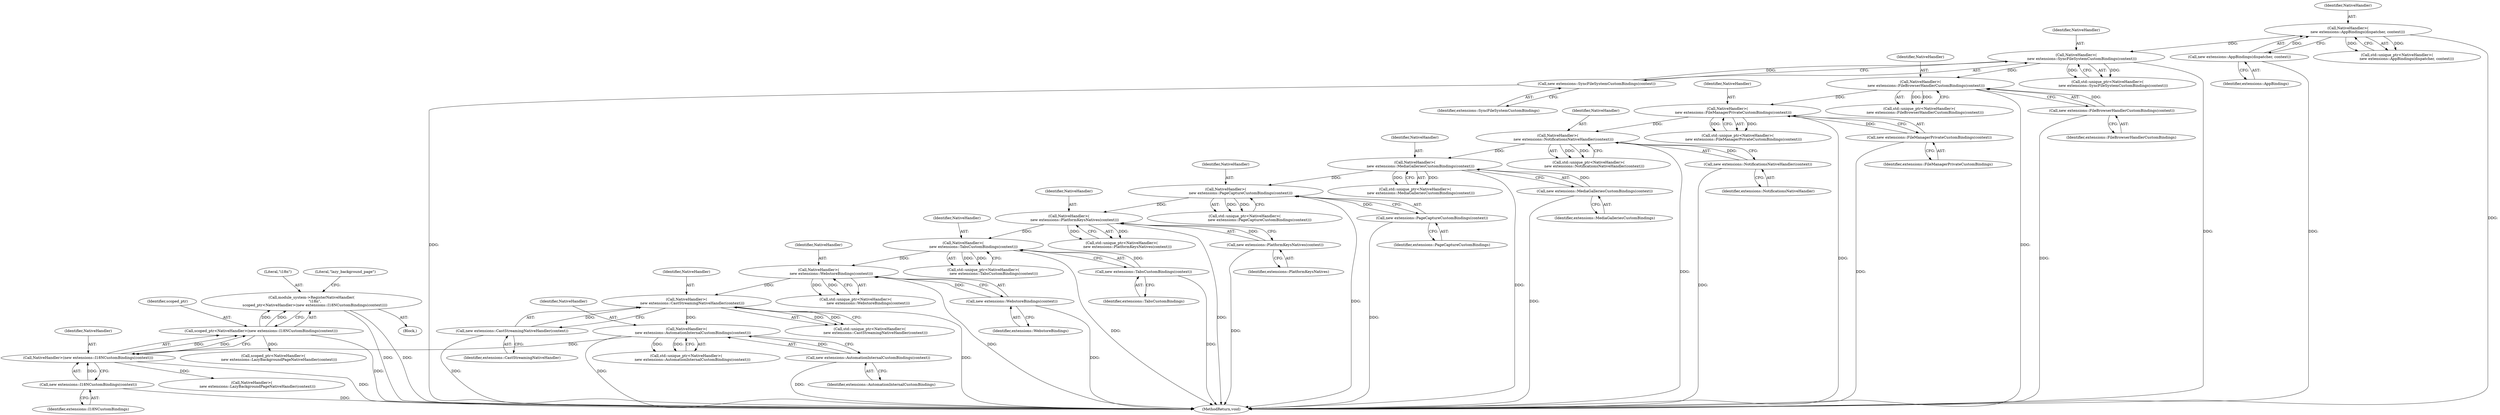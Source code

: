 digraph "0_Chrome_c0569cc04741cccf6548c2169fcc1609d958523f@API" {
"1000206" [label="(Call,module_system->RegisterNativeHandler(\n      \"i18n\",\n      scoped_ptr<NativeHandler>(new extensions::I18NCustomBindings(context))))"];
"1000208" [label="(Call,scoped_ptr<NativeHandler>(new extensions::I18NCustomBindings(context)))"];
"1000210" [label="(Call,NativeHandler>(new extensions::I18NCustomBindings(context)))"];
"1000202" [label="(Call,NativeHandler>(\n           new extensions::AutomationInternalCustomBindings(context)))"];
"1000194" [label="(Call,NativeHandler>(\n          new extensions::CastStreamingNativeHandler(context)))"];
"1000186" [label="(Call,NativeHandler>(\n                      new extensions::WebstoreBindings(context)))"];
"1000178" [label="(Call,NativeHandler>(\n                  new extensions::TabsCustomBindings(context)))"];
"1000170" [label="(Call,NativeHandler>(\n          new extensions::PlatformKeysNatives(context)))"];
"1000162" [label="(Call,NativeHandler>(\n                          new extensions::PageCaptureCustomBindings(context)))"];
"1000154" [label="(Call,NativeHandler>(\n          new extensions::MediaGalleriesCustomBindings(context)))"];
"1000146" [label="(Call,NativeHandler>(\n          new extensions::NotificationsNativeHandler(context)))"];
"1000138" [label="(Call,NativeHandler>(\n          new extensions::FileManagerPrivateCustomBindings(context)))"];
"1000130" [label="(Call,NativeHandler>(\n          new extensions::FileBrowserHandlerCustomBindings(context)))"];
"1000122" [label="(Call,NativeHandler>(\n          new extensions::SyncFileSystemCustomBindings(context)))"];
"1000114" [label="(Call,NativeHandler>(\n                 new extensions::AppBindings(dispatcher, context)))"];
"1000116" [label="(Call,new extensions::AppBindings(dispatcher, context))"];
"1000124" [label="(Call,new extensions::SyncFileSystemCustomBindings(context))"];
"1000132" [label="(Call,new extensions::FileBrowserHandlerCustomBindings(context))"];
"1000140" [label="(Call,new extensions::FileManagerPrivateCustomBindings(context))"];
"1000148" [label="(Call,new extensions::NotificationsNativeHandler(context))"];
"1000156" [label="(Call,new extensions::MediaGalleriesCustomBindings(context))"];
"1000164" [label="(Call,new extensions::PageCaptureCustomBindings(context))"];
"1000172" [label="(Call,new extensions::PlatformKeysNatives(context))"];
"1000180" [label="(Call,new extensions::TabsCustomBindings(context))"];
"1000188" [label="(Call,new extensions::WebstoreBindings(context))"];
"1000196" [label="(Call,new extensions::CastStreamingNativeHandler(context))"];
"1000204" [label="(Call,new extensions::AutomationInternalCustomBindings(context))"];
"1000212" [label="(Call,new extensions::I18NCustomBindings(context))"];
"1000157" [label="(Identifier,extensions::MediaGalleriesCustomBindings)"];
"1000189" [label="(Identifier,extensions::WebstoreBindings)"];
"1000123" [label="(Identifier,NativeHandler)"];
"1000222" [label="(MethodReturn,void)"];
"1000180" [label="(Call,new extensions::TabsCustomBindings(context))"];
"1000188" [label="(Call,new extensions::WebstoreBindings(context))"];
"1000170" [label="(Call,NativeHandler>(\n          new extensions::PlatformKeysNatives(context)))"];
"1000112" [label="(Call,std::unique_ptr<NativeHandler>(\n                 new extensions::AppBindings(dispatcher, context)))"];
"1000116" [label="(Call,new extensions::AppBindings(dispatcher, context))"];
"1000136" [label="(Call,std::unique_ptr<NativeHandler>(\n          new extensions::FileManagerPrivateCustomBindings(context)))"];
"1000192" [label="(Call,std::unique_ptr<NativeHandler>(\n          new extensions::CastStreamingNativeHandler(context)))"];
"1000155" [label="(Identifier,NativeHandler)"];
"1000212" [label="(Call,new extensions::I18NCustomBindings(context))"];
"1000187" [label="(Identifier,NativeHandler)"];
"1000144" [label="(Call,std::unique_ptr<NativeHandler>(\n          new extensions::NotificationsNativeHandler(context)))"];
"1000148" [label="(Call,new extensions::NotificationsNativeHandler(context))"];
"1000114" [label="(Call,NativeHandler>(\n                 new extensions::AppBindings(dispatcher, context)))"];
"1000178" [label="(Call,NativeHandler>(\n                  new extensions::TabsCustomBindings(context)))"];
"1000205" [label="(Identifier,extensions::AutomationInternalCustomBindings)"];
"1000200" [label="(Call,std::unique_ptr<NativeHandler>(\n           new extensions::AutomationInternalCustomBindings(context)))"];
"1000124" [label="(Call,new extensions::SyncFileSystemCustomBindings(context))"];
"1000184" [label="(Call,std::unique_ptr<NativeHandler>(\n                      new extensions::WebstoreBindings(context)))"];
"1000138" [label="(Call,NativeHandler>(\n          new extensions::FileManagerPrivateCustomBindings(context)))"];
"1000218" [label="(Call,NativeHandler>(\n          new extensions::LazyBackgroundPageNativeHandler(context)))"];
"1000186" [label="(Call,NativeHandler>(\n                      new extensions::WebstoreBindings(context)))"];
"1000109" [label="(Block,)"];
"1000194" [label="(Call,NativeHandler>(\n          new extensions::CastStreamingNativeHandler(context)))"];
"1000207" [label="(Literal,\"i18n\")"];
"1000125" [label="(Identifier,extensions::SyncFileSystemCustomBindings)"];
"1000181" [label="(Identifier,extensions::TabsCustomBindings)"];
"1000208" [label="(Call,scoped_ptr<NativeHandler>(new extensions::I18NCustomBindings(context)))"];
"1000206" [label="(Call,module_system->RegisterNativeHandler(\n      \"i18n\",\n      scoped_ptr<NativeHandler>(new extensions::I18NCustomBindings(context))))"];
"1000196" [label="(Call,new extensions::CastStreamingNativeHandler(context))"];
"1000152" [label="(Call,std::unique_ptr<NativeHandler>(\n          new extensions::MediaGalleriesCustomBindings(context)))"];
"1000115" [label="(Identifier,NativeHandler)"];
"1000117" [label="(Identifier,extensions::AppBindings)"];
"1000202" [label="(Call,NativeHandler>(\n           new extensions::AutomationInternalCustomBindings(context)))"];
"1000168" [label="(Call,std::unique_ptr<NativeHandler>(\n          new extensions::PlatformKeysNatives(context)))"];
"1000176" [label="(Call,std::unique_ptr<NativeHandler>(\n                  new extensions::TabsCustomBindings(context)))"];
"1000162" [label="(Call,NativeHandler>(\n                          new extensions::PageCaptureCustomBindings(context)))"];
"1000140" [label="(Call,new extensions::FileManagerPrivateCustomBindings(context))"];
"1000128" [label="(Call,std::unique_ptr<NativeHandler>(\n          new extensions::FileBrowserHandlerCustomBindings(context)))"];
"1000133" [label="(Identifier,extensions::FileBrowserHandlerCustomBindings)"];
"1000204" [label="(Call,new extensions::AutomationInternalCustomBindings(context))"];
"1000149" [label="(Identifier,extensions::NotificationsNativeHandler)"];
"1000210" [label="(Call,NativeHandler>(new extensions::I18NCustomBindings(context)))"];
"1000203" [label="(Identifier,NativeHandler)"];
"1000172" [label="(Call,new extensions::PlatformKeysNatives(context))"];
"1000165" [label="(Identifier,extensions::PageCaptureCustomBindings)"];
"1000215" [label="(Literal,\"lazy_background_page\")"];
"1000211" [label="(Identifier,NativeHandler)"];
"1000195" [label="(Identifier,NativeHandler)"];
"1000141" [label="(Identifier,extensions::FileManagerPrivateCustomBindings)"];
"1000171" [label="(Identifier,NativeHandler)"];
"1000164" [label="(Call,new extensions::PageCaptureCustomBindings(context))"];
"1000120" [label="(Call,std::unique_ptr<NativeHandler>(\n          new extensions::SyncFileSystemCustomBindings(context)))"];
"1000173" [label="(Identifier,extensions::PlatformKeysNatives)"];
"1000163" [label="(Identifier,NativeHandler)"];
"1000139" [label="(Identifier,NativeHandler)"];
"1000131" [label="(Identifier,NativeHandler)"];
"1000122" [label="(Call,NativeHandler>(\n          new extensions::SyncFileSystemCustomBindings(context)))"];
"1000156" [label="(Call,new extensions::MediaGalleriesCustomBindings(context))"];
"1000179" [label="(Identifier,NativeHandler)"];
"1000147" [label="(Identifier,NativeHandler)"];
"1000132" [label="(Call,new extensions::FileBrowserHandlerCustomBindings(context))"];
"1000160" [label="(Call,std::unique_ptr<NativeHandler>(\n                          new extensions::PageCaptureCustomBindings(context)))"];
"1000216" [label="(Call,scoped_ptr<NativeHandler>(\n          new extensions::LazyBackgroundPageNativeHandler(context)))"];
"1000130" [label="(Call,NativeHandler>(\n          new extensions::FileBrowserHandlerCustomBindings(context)))"];
"1000146" [label="(Call,NativeHandler>(\n          new extensions::NotificationsNativeHandler(context)))"];
"1000197" [label="(Identifier,extensions::CastStreamingNativeHandler)"];
"1000213" [label="(Identifier,extensions::I18NCustomBindings)"];
"1000154" [label="(Call,NativeHandler>(\n          new extensions::MediaGalleriesCustomBindings(context)))"];
"1000209" [label="(Identifier,scoped_ptr)"];
"1000206" -> "1000109"  [label="AST: "];
"1000206" -> "1000208"  [label="CFG: "];
"1000207" -> "1000206"  [label="AST: "];
"1000208" -> "1000206"  [label="AST: "];
"1000215" -> "1000206"  [label="CFG: "];
"1000206" -> "1000222"  [label="DDG: "];
"1000206" -> "1000222"  [label="DDG: "];
"1000208" -> "1000206"  [label="DDG: "];
"1000208" -> "1000206"  [label="DDG: "];
"1000208" -> "1000210"  [label="CFG: "];
"1000209" -> "1000208"  [label="AST: "];
"1000210" -> "1000208"  [label="AST: "];
"1000208" -> "1000222"  [label="DDG: "];
"1000210" -> "1000208"  [label="DDG: "];
"1000210" -> "1000208"  [label="DDG: "];
"1000208" -> "1000216"  [label="DDG: "];
"1000210" -> "1000212"  [label="CFG: "];
"1000211" -> "1000210"  [label="AST: "];
"1000212" -> "1000210"  [label="AST: "];
"1000210" -> "1000222"  [label="DDG: "];
"1000202" -> "1000210"  [label="DDG: "];
"1000212" -> "1000210"  [label="DDG: "];
"1000210" -> "1000218"  [label="DDG: "];
"1000202" -> "1000200"  [label="AST: "];
"1000202" -> "1000204"  [label="CFG: "];
"1000203" -> "1000202"  [label="AST: "];
"1000204" -> "1000202"  [label="AST: "];
"1000200" -> "1000202"  [label="CFG: "];
"1000202" -> "1000222"  [label="DDG: "];
"1000202" -> "1000200"  [label="DDG: "];
"1000202" -> "1000200"  [label="DDG: "];
"1000194" -> "1000202"  [label="DDG: "];
"1000204" -> "1000202"  [label="DDG: "];
"1000194" -> "1000192"  [label="AST: "];
"1000194" -> "1000196"  [label="CFG: "];
"1000195" -> "1000194"  [label="AST: "];
"1000196" -> "1000194"  [label="AST: "];
"1000192" -> "1000194"  [label="CFG: "];
"1000194" -> "1000222"  [label="DDG: "];
"1000194" -> "1000192"  [label="DDG: "];
"1000194" -> "1000192"  [label="DDG: "];
"1000186" -> "1000194"  [label="DDG: "];
"1000196" -> "1000194"  [label="DDG: "];
"1000186" -> "1000184"  [label="AST: "];
"1000186" -> "1000188"  [label="CFG: "];
"1000187" -> "1000186"  [label="AST: "];
"1000188" -> "1000186"  [label="AST: "];
"1000184" -> "1000186"  [label="CFG: "];
"1000186" -> "1000222"  [label="DDG: "];
"1000186" -> "1000184"  [label="DDG: "];
"1000186" -> "1000184"  [label="DDG: "];
"1000178" -> "1000186"  [label="DDG: "];
"1000188" -> "1000186"  [label="DDG: "];
"1000178" -> "1000176"  [label="AST: "];
"1000178" -> "1000180"  [label="CFG: "];
"1000179" -> "1000178"  [label="AST: "];
"1000180" -> "1000178"  [label="AST: "];
"1000176" -> "1000178"  [label="CFG: "];
"1000178" -> "1000222"  [label="DDG: "];
"1000178" -> "1000176"  [label="DDG: "];
"1000178" -> "1000176"  [label="DDG: "];
"1000170" -> "1000178"  [label="DDG: "];
"1000180" -> "1000178"  [label="DDG: "];
"1000170" -> "1000168"  [label="AST: "];
"1000170" -> "1000172"  [label="CFG: "];
"1000171" -> "1000170"  [label="AST: "];
"1000172" -> "1000170"  [label="AST: "];
"1000168" -> "1000170"  [label="CFG: "];
"1000170" -> "1000222"  [label="DDG: "];
"1000170" -> "1000168"  [label="DDG: "];
"1000170" -> "1000168"  [label="DDG: "];
"1000162" -> "1000170"  [label="DDG: "];
"1000172" -> "1000170"  [label="DDG: "];
"1000162" -> "1000160"  [label="AST: "];
"1000162" -> "1000164"  [label="CFG: "];
"1000163" -> "1000162"  [label="AST: "];
"1000164" -> "1000162"  [label="AST: "];
"1000160" -> "1000162"  [label="CFG: "];
"1000162" -> "1000222"  [label="DDG: "];
"1000162" -> "1000160"  [label="DDG: "];
"1000162" -> "1000160"  [label="DDG: "];
"1000154" -> "1000162"  [label="DDG: "];
"1000164" -> "1000162"  [label="DDG: "];
"1000154" -> "1000152"  [label="AST: "];
"1000154" -> "1000156"  [label="CFG: "];
"1000155" -> "1000154"  [label="AST: "];
"1000156" -> "1000154"  [label="AST: "];
"1000152" -> "1000154"  [label="CFG: "];
"1000154" -> "1000222"  [label="DDG: "];
"1000154" -> "1000152"  [label="DDG: "];
"1000154" -> "1000152"  [label="DDG: "];
"1000146" -> "1000154"  [label="DDG: "];
"1000156" -> "1000154"  [label="DDG: "];
"1000146" -> "1000144"  [label="AST: "];
"1000146" -> "1000148"  [label="CFG: "];
"1000147" -> "1000146"  [label="AST: "];
"1000148" -> "1000146"  [label="AST: "];
"1000144" -> "1000146"  [label="CFG: "];
"1000146" -> "1000222"  [label="DDG: "];
"1000146" -> "1000144"  [label="DDG: "];
"1000146" -> "1000144"  [label="DDG: "];
"1000138" -> "1000146"  [label="DDG: "];
"1000148" -> "1000146"  [label="DDG: "];
"1000138" -> "1000136"  [label="AST: "];
"1000138" -> "1000140"  [label="CFG: "];
"1000139" -> "1000138"  [label="AST: "];
"1000140" -> "1000138"  [label="AST: "];
"1000136" -> "1000138"  [label="CFG: "];
"1000138" -> "1000222"  [label="DDG: "];
"1000138" -> "1000136"  [label="DDG: "];
"1000138" -> "1000136"  [label="DDG: "];
"1000130" -> "1000138"  [label="DDG: "];
"1000140" -> "1000138"  [label="DDG: "];
"1000130" -> "1000128"  [label="AST: "];
"1000130" -> "1000132"  [label="CFG: "];
"1000131" -> "1000130"  [label="AST: "];
"1000132" -> "1000130"  [label="AST: "];
"1000128" -> "1000130"  [label="CFG: "];
"1000130" -> "1000222"  [label="DDG: "];
"1000130" -> "1000128"  [label="DDG: "];
"1000130" -> "1000128"  [label="DDG: "];
"1000122" -> "1000130"  [label="DDG: "];
"1000132" -> "1000130"  [label="DDG: "];
"1000122" -> "1000120"  [label="AST: "];
"1000122" -> "1000124"  [label="CFG: "];
"1000123" -> "1000122"  [label="AST: "];
"1000124" -> "1000122"  [label="AST: "];
"1000120" -> "1000122"  [label="CFG: "];
"1000122" -> "1000222"  [label="DDG: "];
"1000122" -> "1000120"  [label="DDG: "];
"1000122" -> "1000120"  [label="DDG: "];
"1000114" -> "1000122"  [label="DDG: "];
"1000124" -> "1000122"  [label="DDG: "];
"1000114" -> "1000112"  [label="AST: "];
"1000114" -> "1000116"  [label="CFG: "];
"1000115" -> "1000114"  [label="AST: "];
"1000116" -> "1000114"  [label="AST: "];
"1000112" -> "1000114"  [label="CFG: "];
"1000114" -> "1000222"  [label="DDG: "];
"1000114" -> "1000112"  [label="DDG: "];
"1000114" -> "1000112"  [label="DDG: "];
"1000116" -> "1000114"  [label="DDG: "];
"1000116" -> "1000117"  [label="CFG: "];
"1000117" -> "1000116"  [label="AST: "];
"1000116" -> "1000222"  [label="DDG: "];
"1000124" -> "1000125"  [label="CFG: "];
"1000125" -> "1000124"  [label="AST: "];
"1000124" -> "1000222"  [label="DDG: "];
"1000132" -> "1000133"  [label="CFG: "];
"1000133" -> "1000132"  [label="AST: "];
"1000132" -> "1000222"  [label="DDG: "];
"1000140" -> "1000141"  [label="CFG: "];
"1000141" -> "1000140"  [label="AST: "];
"1000140" -> "1000222"  [label="DDG: "];
"1000148" -> "1000149"  [label="CFG: "];
"1000149" -> "1000148"  [label="AST: "];
"1000148" -> "1000222"  [label="DDG: "];
"1000156" -> "1000157"  [label="CFG: "];
"1000157" -> "1000156"  [label="AST: "];
"1000156" -> "1000222"  [label="DDG: "];
"1000164" -> "1000165"  [label="CFG: "];
"1000165" -> "1000164"  [label="AST: "];
"1000164" -> "1000222"  [label="DDG: "];
"1000172" -> "1000173"  [label="CFG: "];
"1000173" -> "1000172"  [label="AST: "];
"1000172" -> "1000222"  [label="DDG: "];
"1000180" -> "1000181"  [label="CFG: "];
"1000181" -> "1000180"  [label="AST: "];
"1000180" -> "1000222"  [label="DDG: "];
"1000188" -> "1000189"  [label="CFG: "];
"1000189" -> "1000188"  [label="AST: "];
"1000188" -> "1000222"  [label="DDG: "];
"1000196" -> "1000197"  [label="CFG: "];
"1000197" -> "1000196"  [label="AST: "];
"1000196" -> "1000222"  [label="DDG: "];
"1000204" -> "1000205"  [label="CFG: "];
"1000205" -> "1000204"  [label="AST: "];
"1000204" -> "1000222"  [label="DDG: "];
"1000212" -> "1000213"  [label="CFG: "];
"1000213" -> "1000212"  [label="AST: "];
"1000212" -> "1000222"  [label="DDG: "];
}
